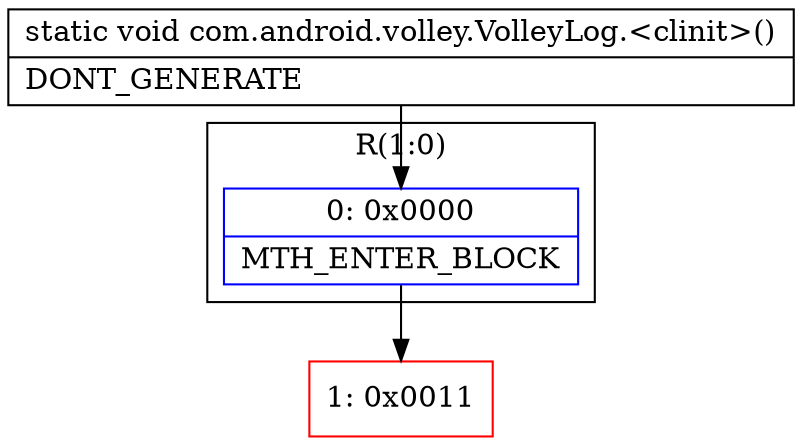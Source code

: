 digraph "CFG forcom.android.volley.VolleyLog.\<clinit\>()V" {
subgraph cluster_Region_750976265 {
label = "R(1:0)";
node [shape=record,color=blue];
Node_0 [shape=record,label="{0\:\ 0x0000|MTH_ENTER_BLOCK\l}"];
}
Node_1 [shape=record,color=red,label="{1\:\ 0x0011}"];
MethodNode[shape=record,label="{static void com.android.volley.VolleyLog.\<clinit\>()  | DONT_GENERATE\l}"];
MethodNode -> Node_0;
Node_0 -> Node_1;
}

